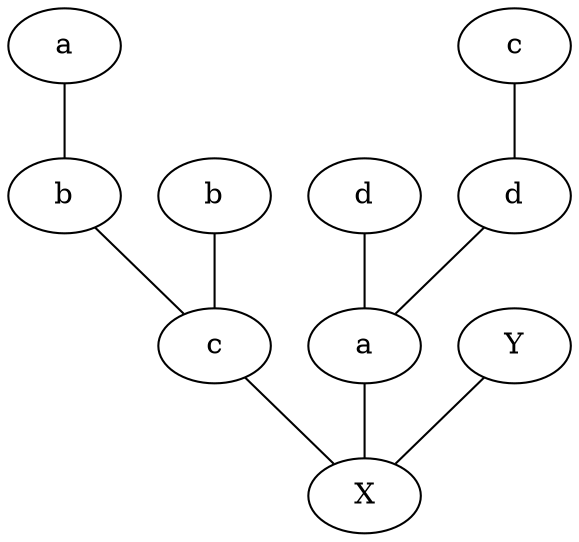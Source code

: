 strict graph G {
  1 [ label="a" ];
  2 [ label="b" ];
  3 [ label="c" ];
  4 [ label="d" ];
  6 [ label="b" ];
  7 [ label="d" ];
  9 [ label="a" ];
  10 [ label="c" ];
  12 [ label="X" ];
  0 [ label="Y" ];
  1 -- 6;
  3 -- 7;
  6 -- 10;
  7 -- 9;
  2 -- 10;
  4 -- 9;
  0 -- 12;
  9 -- 12;
  10 -- 12;
}
